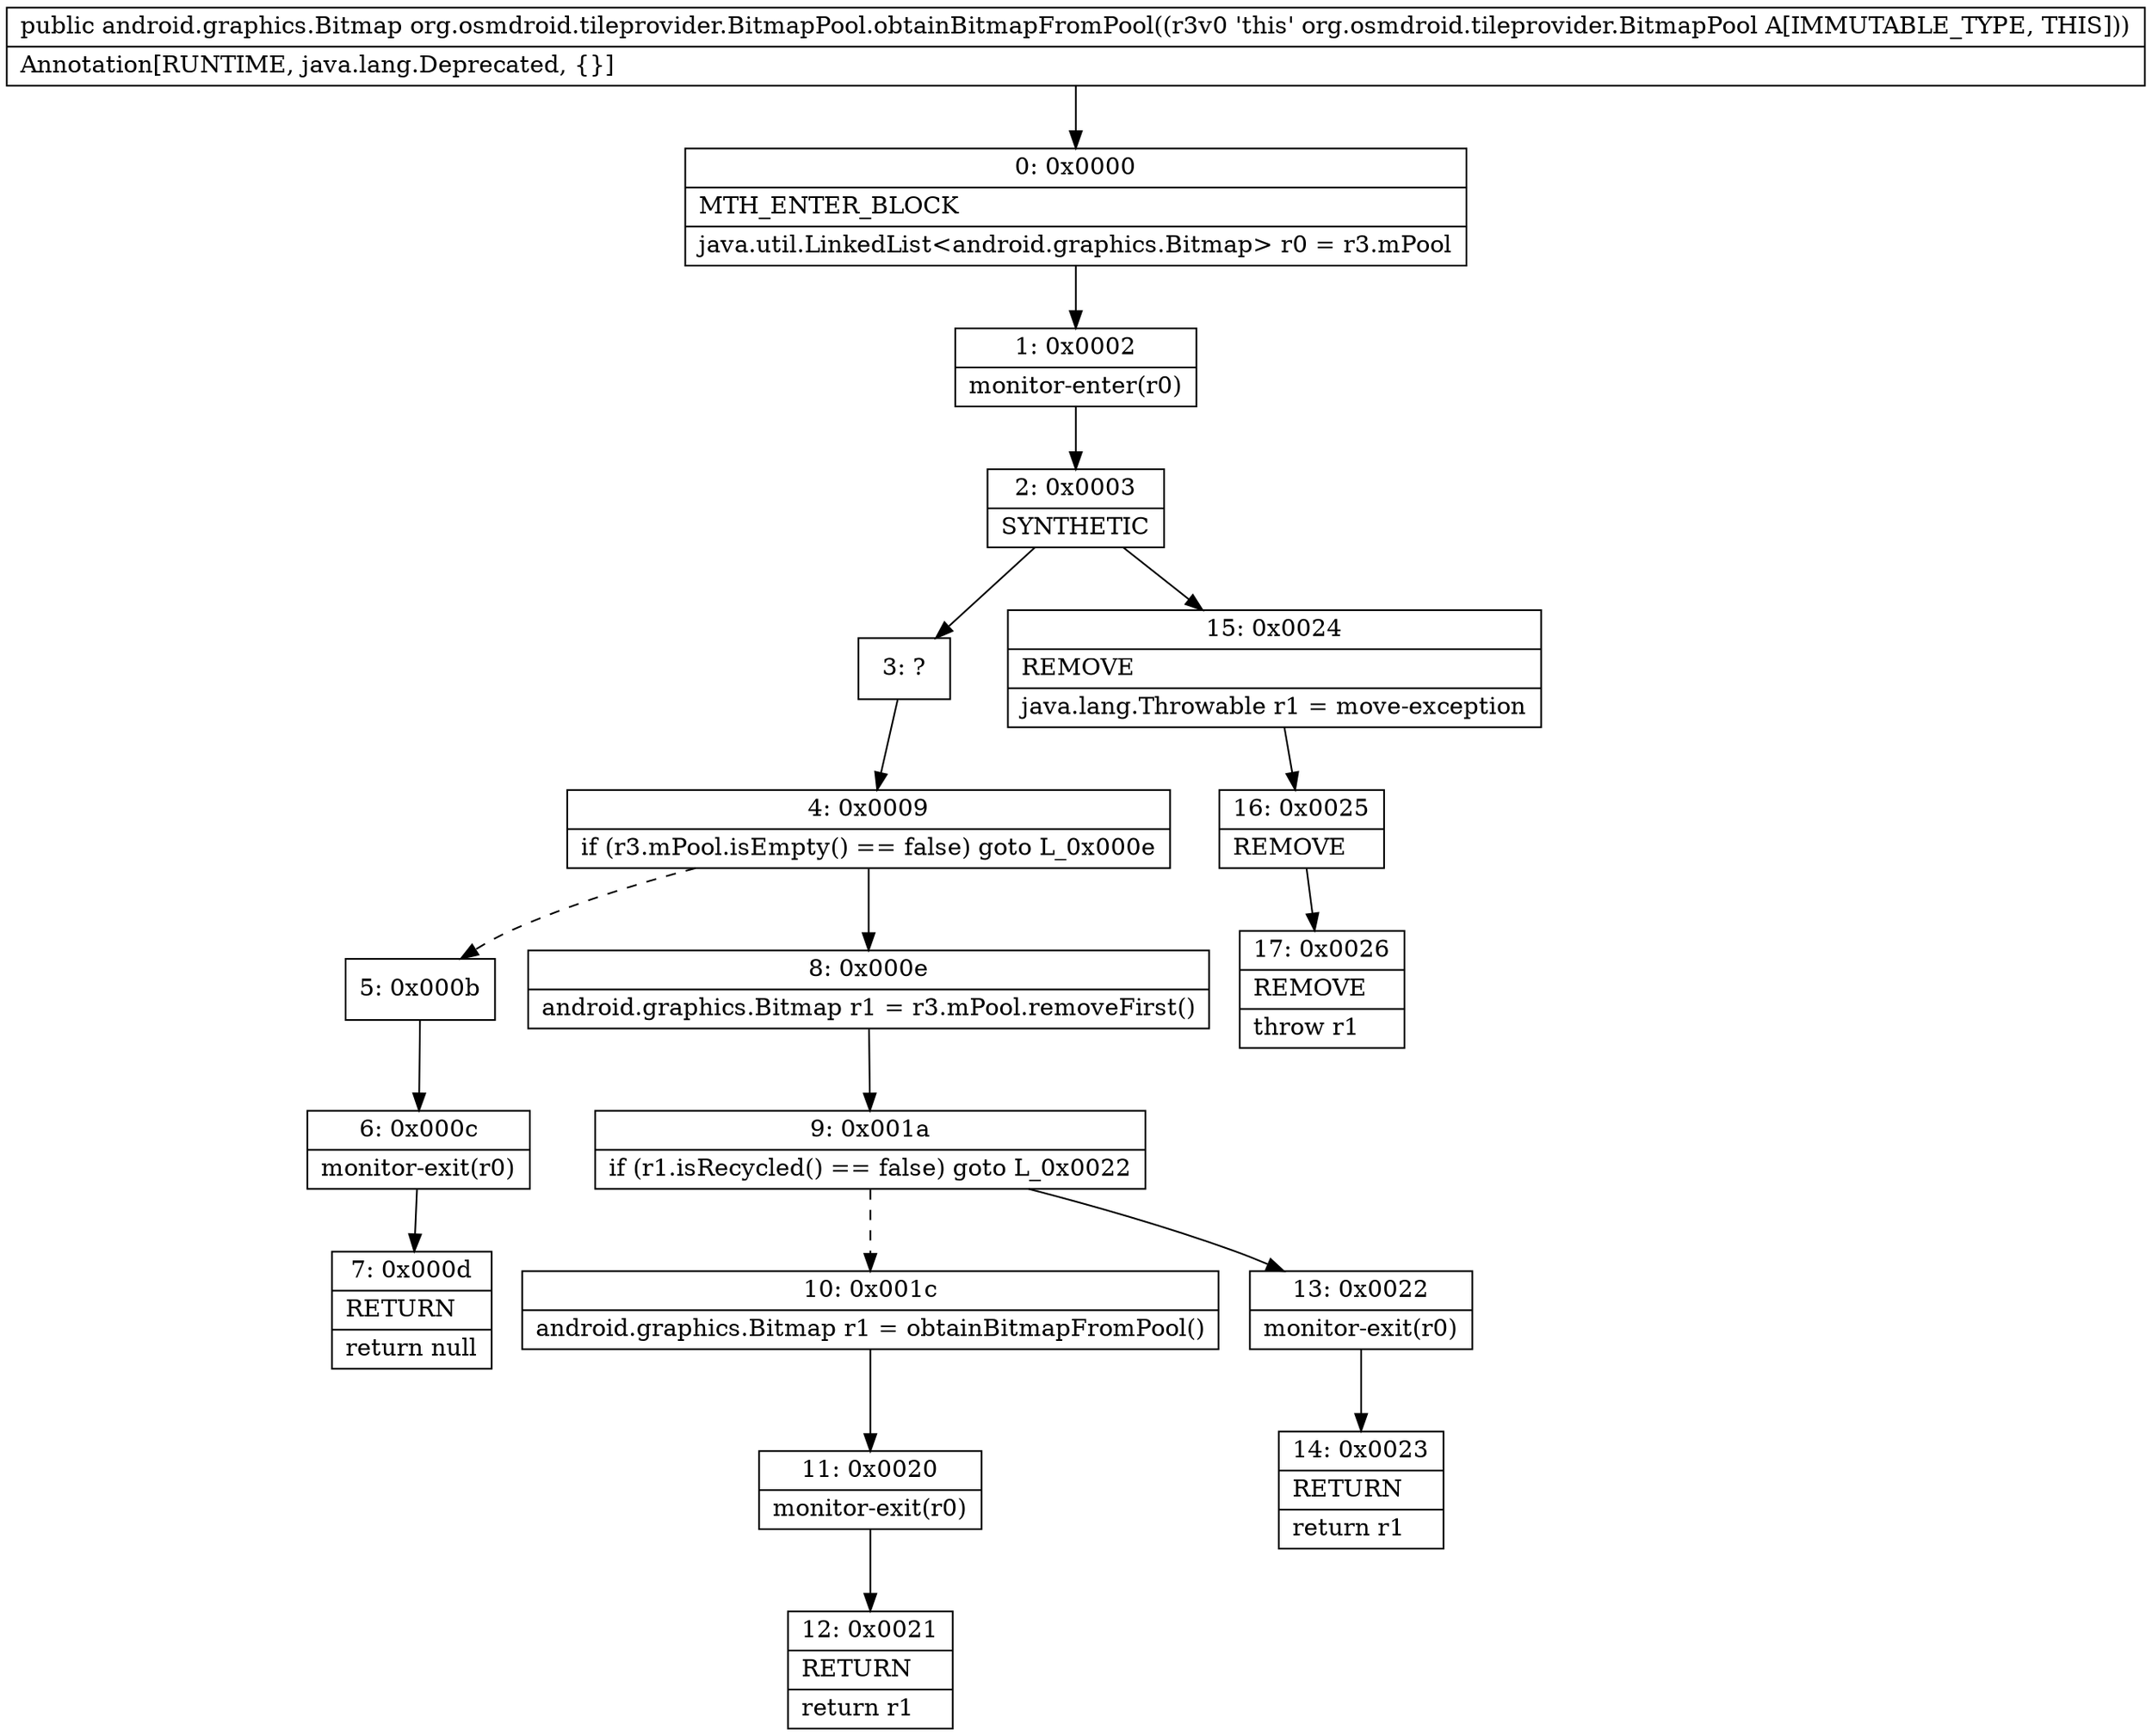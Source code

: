 digraph "CFG fororg.osmdroid.tileprovider.BitmapPool.obtainBitmapFromPool()Landroid\/graphics\/Bitmap;" {
Node_0 [shape=record,label="{0\:\ 0x0000|MTH_ENTER_BLOCK\l|java.util.LinkedList\<android.graphics.Bitmap\> r0 = r3.mPool\l}"];
Node_1 [shape=record,label="{1\:\ 0x0002|monitor\-enter(r0)\l}"];
Node_2 [shape=record,label="{2\:\ 0x0003|SYNTHETIC\l}"];
Node_3 [shape=record,label="{3\:\ ?}"];
Node_4 [shape=record,label="{4\:\ 0x0009|if (r3.mPool.isEmpty() == false) goto L_0x000e\l}"];
Node_5 [shape=record,label="{5\:\ 0x000b}"];
Node_6 [shape=record,label="{6\:\ 0x000c|monitor\-exit(r0)\l}"];
Node_7 [shape=record,label="{7\:\ 0x000d|RETURN\l|return null\l}"];
Node_8 [shape=record,label="{8\:\ 0x000e|android.graphics.Bitmap r1 = r3.mPool.removeFirst()\l}"];
Node_9 [shape=record,label="{9\:\ 0x001a|if (r1.isRecycled() == false) goto L_0x0022\l}"];
Node_10 [shape=record,label="{10\:\ 0x001c|android.graphics.Bitmap r1 = obtainBitmapFromPool()\l}"];
Node_11 [shape=record,label="{11\:\ 0x0020|monitor\-exit(r0)\l}"];
Node_12 [shape=record,label="{12\:\ 0x0021|RETURN\l|return r1\l}"];
Node_13 [shape=record,label="{13\:\ 0x0022|monitor\-exit(r0)\l}"];
Node_14 [shape=record,label="{14\:\ 0x0023|RETURN\l|return r1\l}"];
Node_15 [shape=record,label="{15\:\ 0x0024|REMOVE\l|java.lang.Throwable r1 = move\-exception\l}"];
Node_16 [shape=record,label="{16\:\ 0x0025|REMOVE\l}"];
Node_17 [shape=record,label="{17\:\ 0x0026|REMOVE\l|throw r1\l}"];
MethodNode[shape=record,label="{public android.graphics.Bitmap org.osmdroid.tileprovider.BitmapPool.obtainBitmapFromPool((r3v0 'this' org.osmdroid.tileprovider.BitmapPool A[IMMUTABLE_TYPE, THIS]))  | Annotation[RUNTIME, java.lang.Deprecated, \{\}]\l}"];
MethodNode -> Node_0;
Node_0 -> Node_1;
Node_1 -> Node_2;
Node_2 -> Node_3;
Node_2 -> Node_15;
Node_3 -> Node_4;
Node_4 -> Node_5[style=dashed];
Node_4 -> Node_8;
Node_5 -> Node_6;
Node_6 -> Node_7;
Node_8 -> Node_9;
Node_9 -> Node_10[style=dashed];
Node_9 -> Node_13;
Node_10 -> Node_11;
Node_11 -> Node_12;
Node_13 -> Node_14;
Node_15 -> Node_16;
Node_16 -> Node_17;
}


